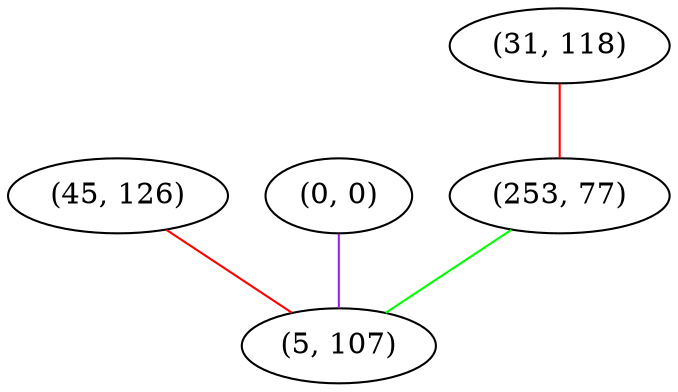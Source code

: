 graph "" {
"(45, 126)";
"(31, 118)";
"(0, 0)";
"(253, 77)";
"(5, 107)";
"(45, 126)" -- "(5, 107)"  [color=red, key=0, weight=1];
"(31, 118)" -- "(253, 77)"  [color=red, key=0, weight=1];
"(0, 0)" -- "(5, 107)"  [color=purple, key=0, weight=4];
"(253, 77)" -- "(5, 107)"  [color=green, key=0, weight=2];
}

